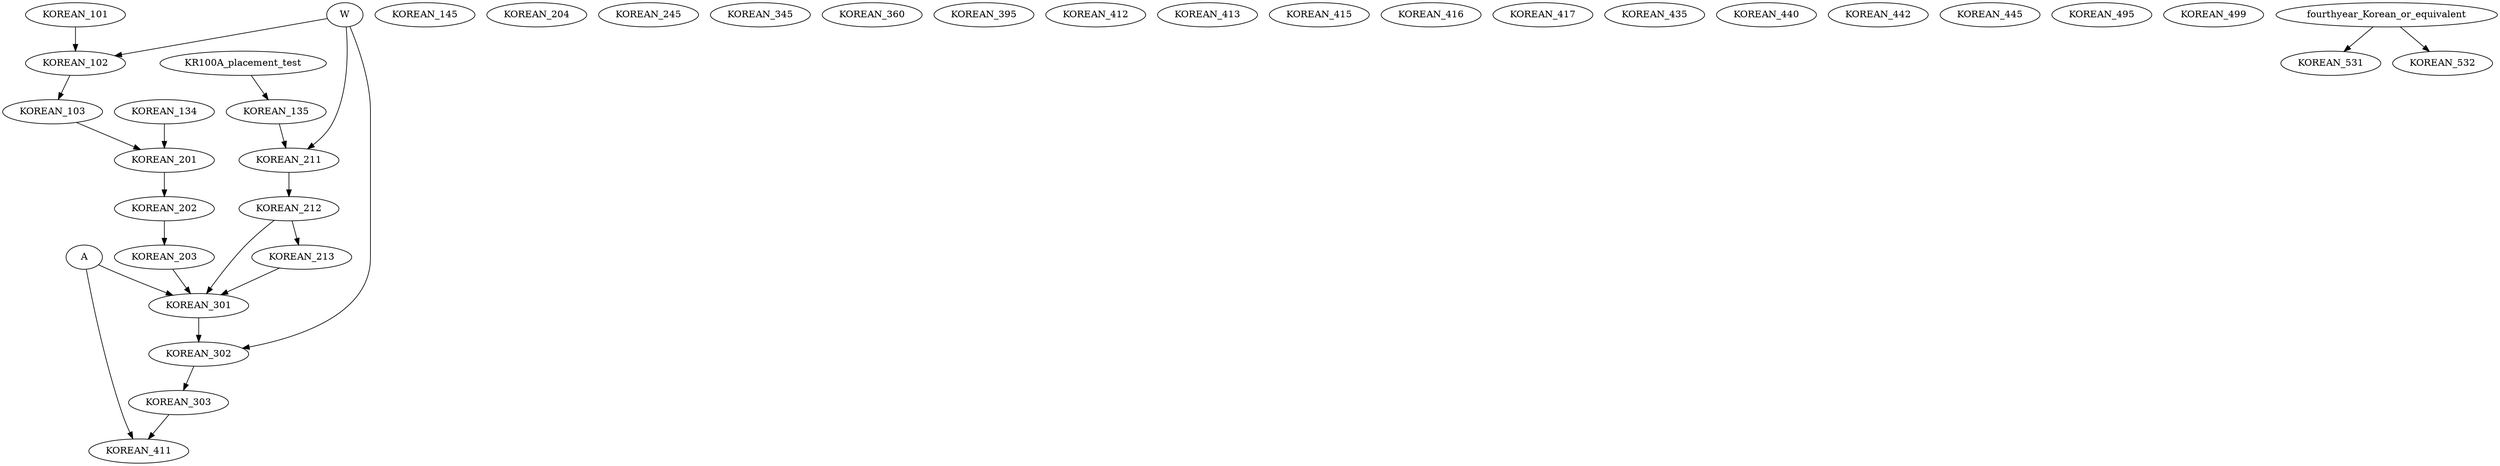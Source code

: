 digraph G {
    KOREAN_101;
    edge [color=black];
    KOREAN_101 -> KOREAN_102;
    W -> KOREAN_102;
    edge [color=black];
    KOREAN_102 -> KOREAN_103;
    KOREAN_134;
    edge [color=black];
    KR100A_placement_test -> KOREAN_135;
    KOREAN_145;
    edge [color=black];
    KOREAN_103 -> KOREAN_201;
    KOREAN_134 -> KOREAN_201;
    edge [color=black];
    KOREAN_201 -> KOREAN_202;
    edge [color=black];
    KOREAN_202 -> KOREAN_203;
    KOREAN_204;
    edge [color=black];
    KOREAN_135 -> KOREAN_211;
    W -> KOREAN_211;
    edge [color=black];
    KOREAN_211 -> KOREAN_212;
    edge [color=black];
    KOREAN_212 -> KOREAN_213;
    KOREAN_245;
    edge [color=black];
    KOREAN_203 -> KOREAN_301;
    KOREAN_212 -> KOREAN_301;
    KOREAN_213 -> KOREAN_301;
    A -> KOREAN_301;
    edge [color=black];
    KOREAN_301 -> KOREAN_302;
    W -> KOREAN_302;
    edge [color=black];
    KOREAN_302 -> KOREAN_303;
    KOREAN_345;
    KOREAN_360;
    KOREAN_395;
    edge [color=black];
    KOREAN_303 -> KOREAN_411;
    A -> KOREAN_411;
    KOREAN_412;
    KOREAN_413;
    KOREAN_415;
    KOREAN_416;
    KOREAN_417;
    KOREAN_435;
    KOREAN_440;
    KOREAN_442;
    KOREAN_445;
    KOREAN_495;
    KOREAN_499;
    edge [color=black];
    fourthyear_Korean_or_equivalent -> KOREAN_531;
    edge [color=black];
    fourthyear_Korean_or_equivalent -> KOREAN_532;
}
